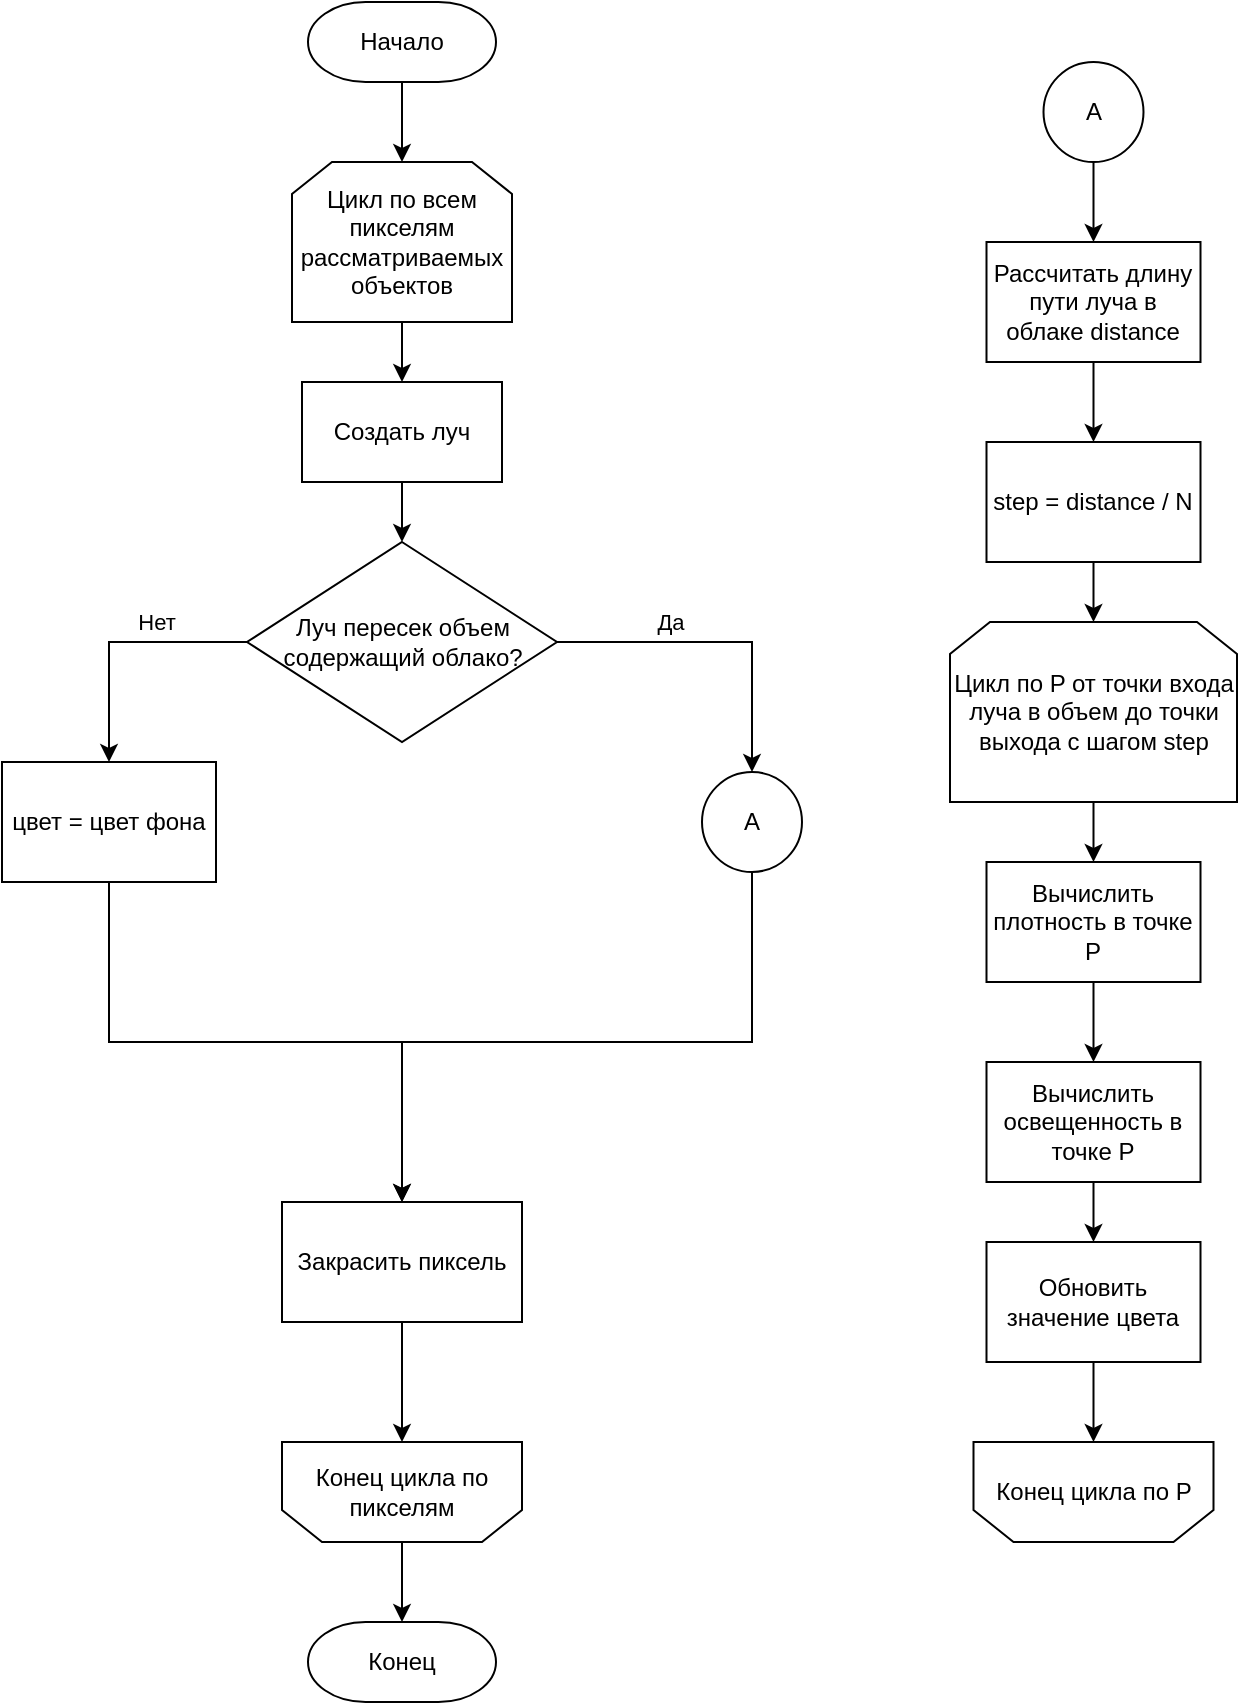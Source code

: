 <mxfile version="21.3.8" type="device">
  <diagram id="C5RBs43oDa-KdzZeNtuy" name="Page-1">
    <mxGraphModel dx="1750" dy="897" grid="1" gridSize="10" guides="1" tooltips="1" connect="1" arrows="1" fold="1" page="1" pageScale="1" pageWidth="827" pageHeight="1169" math="0" shadow="0">
      <root>
        <mxCell id="WIyWlLk6GJQsqaUBKTNV-0" />
        <mxCell id="WIyWlLk6GJQsqaUBKTNV-1" parent="WIyWlLk6GJQsqaUBKTNV-0" />
        <mxCell id="BoGp_Ut8SjF_vv2t9EV7-5" style="edgeStyle=orthogonalEdgeStyle;rounded=0;orthogonalLoop=1;jettySize=auto;html=1;exitX=0.5;exitY=1;exitDx=0;exitDy=0;exitPerimeter=0;entryX=0.5;entryY=0;entryDx=0;entryDy=0;" edge="1" parent="WIyWlLk6GJQsqaUBKTNV-1" source="BoGp_Ut8SjF_vv2t9EV7-0">
          <mxGeometry relative="1" as="geometry">
            <mxPoint x="240" y="120" as="targetPoint" />
          </mxGeometry>
        </mxCell>
        <mxCell id="BoGp_Ut8SjF_vv2t9EV7-0" value="Начало" style="strokeWidth=1;html=1;shape=mxgraph.flowchart.terminator;whiteSpace=wrap;" vertex="1" parent="WIyWlLk6GJQsqaUBKTNV-1">
          <mxGeometry x="193" y="40" width="94" height="40" as="geometry" />
        </mxCell>
        <mxCell id="BoGp_Ut8SjF_vv2t9EV7-20" style="edgeStyle=orthogonalEdgeStyle;rounded=0;orthogonalLoop=1;jettySize=auto;html=1;exitX=0.5;exitY=1;exitDx=0;exitDy=0;entryX=0.5;entryY=0;entryDx=0;entryDy=0;" edge="1" parent="WIyWlLk6GJQsqaUBKTNV-1" source="BoGp_Ut8SjF_vv2t9EV7-18" target="BoGp_Ut8SjF_vv2t9EV7-19">
          <mxGeometry relative="1" as="geometry" />
        </mxCell>
        <mxCell id="BoGp_Ut8SjF_vv2t9EV7-18" value="Цикл по всем пикселям рассматриваемых объектов" style="shape=loopLimit;whiteSpace=wrap;html=1;" vertex="1" parent="WIyWlLk6GJQsqaUBKTNV-1">
          <mxGeometry x="185" y="120" width="110" height="80" as="geometry" />
        </mxCell>
        <mxCell id="BoGp_Ut8SjF_vv2t9EV7-22" style="edgeStyle=orthogonalEdgeStyle;rounded=0;orthogonalLoop=1;jettySize=auto;html=1;exitX=0.5;exitY=1;exitDx=0;exitDy=0;entryX=0.5;entryY=0;entryDx=0;entryDy=0;" edge="1" parent="WIyWlLk6GJQsqaUBKTNV-1" source="BoGp_Ut8SjF_vv2t9EV7-19" target="BoGp_Ut8SjF_vv2t9EV7-21">
          <mxGeometry relative="1" as="geometry" />
        </mxCell>
        <mxCell id="BoGp_Ut8SjF_vv2t9EV7-19" value="Создать луч" style="rounded=0;whiteSpace=wrap;html=1;" vertex="1" parent="WIyWlLk6GJQsqaUBKTNV-1">
          <mxGeometry x="190" y="230" width="100" height="50" as="geometry" />
        </mxCell>
        <mxCell id="BoGp_Ut8SjF_vv2t9EV7-24" style="edgeStyle=orthogonalEdgeStyle;rounded=0;orthogonalLoop=1;jettySize=auto;html=1;exitX=0;exitY=0.5;exitDx=0;exitDy=0;" edge="1" parent="WIyWlLk6GJQsqaUBKTNV-1" source="BoGp_Ut8SjF_vv2t9EV7-21" target="BoGp_Ut8SjF_vv2t9EV7-23">
          <mxGeometry relative="1" as="geometry" />
        </mxCell>
        <mxCell id="BoGp_Ut8SjF_vv2t9EV7-25" value="Нет" style="edgeLabel;html=1;align=center;verticalAlign=middle;resizable=0;points=[];" vertex="1" connectable="0" parent="BoGp_Ut8SjF_vv2t9EV7-24">
          <mxGeometry x="-0.188" y="2" relative="1" as="geometry">
            <mxPoint x="7" y="-12" as="offset" />
          </mxGeometry>
        </mxCell>
        <mxCell id="BoGp_Ut8SjF_vv2t9EV7-28" style="edgeStyle=orthogonalEdgeStyle;rounded=0;orthogonalLoop=1;jettySize=auto;html=1;exitX=1;exitY=0.5;exitDx=0;exitDy=0;entryX=0.5;entryY=0;entryDx=0;entryDy=0;entryPerimeter=0;" edge="1" parent="WIyWlLk6GJQsqaUBKTNV-1" source="BoGp_Ut8SjF_vv2t9EV7-21" target="BoGp_Ut8SjF_vv2t9EV7-67">
          <mxGeometry relative="1" as="geometry">
            <mxPoint x="420" y="370" as="targetPoint" />
          </mxGeometry>
        </mxCell>
        <mxCell id="BoGp_Ut8SjF_vv2t9EV7-29" value="&lt;div&gt;Да&lt;/div&gt;" style="edgeLabel;html=1;align=center;verticalAlign=middle;resizable=0;points=[];" vertex="1" connectable="0" parent="BoGp_Ut8SjF_vv2t9EV7-28">
          <mxGeometry x="-0.055" y="2" relative="1" as="geometry">
            <mxPoint x="-21" y="-8" as="offset" />
          </mxGeometry>
        </mxCell>
        <mxCell id="BoGp_Ut8SjF_vv2t9EV7-21" value="Луч пересек объем содержащий облако?" style="rhombus;whiteSpace=wrap;html=1;" vertex="1" parent="WIyWlLk6GJQsqaUBKTNV-1">
          <mxGeometry x="162.5" y="310" width="155" height="100" as="geometry" />
        </mxCell>
        <mxCell id="BoGp_Ut8SjF_vv2t9EV7-64" style="edgeStyle=orthogonalEdgeStyle;rounded=0;orthogonalLoop=1;jettySize=auto;html=1;exitX=0.5;exitY=1;exitDx=0;exitDy=0;entryX=0.5;entryY=0;entryDx=0;entryDy=0;" edge="1" parent="WIyWlLk6GJQsqaUBKTNV-1" source="BoGp_Ut8SjF_vv2t9EV7-23" target="BoGp_Ut8SjF_vv2t9EV7-57">
          <mxGeometry relative="1" as="geometry" />
        </mxCell>
        <mxCell id="BoGp_Ut8SjF_vv2t9EV7-23" value="цвет = цвет фона" style="rounded=0;whiteSpace=wrap;html=1;" vertex="1" parent="WIyWlLk6GJQsqaUBKTNV-1">
          <mxGeometry x="40" y="420" width="107" height="60" as="geometry" />
        </mxCell>
        <mxCell id="BoGp_Ut8SjF_vv2t9EV7-36" style="edgeStyle=orthogonalEdgeStyle;rounded=0;orthogonalLoop=1;jettySize=auto;html=1;exitX=0.5;exitY=1;exitDx=0;exitDy=0;entryX=0.5;entryY=0;entryDx=0;entryDy=0;" edge="1" parent="WIyWlLk6GJQsqaUBKTNV-1" source="BoGp_Ut8SjF_vv2t9EV7-34" target="BoGp_Ut8SjF_vv2t9EV7-35">
          <mxGeometry relative="1" as="geometry" />
        </mxCell>
        <mxCell id="BoGp_Ut8SjF_vv2t9EV7-34" value="Рассчитать длину пути луча в облаке distance" style="rounded=0;whiteSpace=wrap;html=1;" vertex="1" parent="WIyWlLk6GJQsqaUBKTNV-1">
          <mxGeometry x="532.25" y="160" width="107" height="60" as="geometry" />
        </mxCell>
        <mxCell id="BoGp_Ut8SjF_vv2t9EV7-38" style="edgeStyle=orthogonalEdgeStyle;rounded=0;orthogonalLoop=1;jettySize=auto;html=1;exitX=0.5;exitY=1;exitDx=0;exitDy=0;entryX=0.5;entryY=0;entryDx=0;entryDy=0;" edge="1" parent="WIyWlLk6GJQsqaUBKTNV-1" source="BoGp_Ut8SjF_vv2t9EV7-35" target="BoGp_Ut8SjF_vv2t9EV7-37">
          <mxGeometry relative="1" as="geometry" />
        </mxCell>
        <mxCell id="BoGp_Ut8SjF_vv2t9EV7-35" value="step = distance / N" style="rounded=0;whiteSpace=wrap;html=1;" vertex="1" parent="WIyWlLk6GJQsqaUBKTNV-1">
          <mxGeometry x="532.25" y="260" width="107" height="60" as="geometry" />
        </mxCell>
        <mxCell id="BoGp_Ut8SjF_vv2t9EV7-41" style="edgeStyle=orthogonalEdgeStyle;rounded=0;orthogonalLoop=1;jettySize=auto;html=1;exitX=0.5;exitY=1;exitDx=0;exitDy=0;entryX=0.5;entryY=0;entryDx=0;entryDy=0;" edge="1" parent="WIyWlLk6GJQsqaUBKTNV-1" source="BoGp_Ut8SjF_vv2t9EV7-37" target="BoGp_Ut8SjF_vv2t9EV7-40">
          <mxGeometry relative="1" as="geometry" />
        </mxCell>
        <mxCell id="BoGp_Ut8SjF_vv2t9EV7-37" value="Цикл по P от точки входа луча в объем до точки выхода с шагом step" style="shape=loopLimit;whiteSpace=wrap;html=1;" vertex="1" parent="WIyWlLk6GJQsqaUBKTNV-1">
          <mxGeometry x="514" y="350" width="143.5" height="90" as="geometry" />
        </mxCell>
        <mxCell id="BoGp_Ut8SjF_vv2t9EV7-44" style="edgeStyle=orthogonalEdgeStyle;rounded=0;orthogonalLoop=1;jettySize=auto;html=1;exitX=0.5;exitY=1;exitDx=0;exitDy=0;entryX=0.5;entryY=0;entryDx=0;entryDy=0;" edge="1" parent="WIyWlLk6GJQsqaUBKTNV-1" source="BoGp_Ut8SjF_vv2t9EV7-40" target="BoGp_Ut8SjF_vv2t9EV7-43">
          <mxGeometry relative="1" as="geometry" />
        </mxCell>
        <mxCell id="BoGp_Ut8SjF_vv2t9EV7-40" value="Вычислить плотность в точке P" style="rounded=0;whiteSpace=wrap;html=1;" vertex="1" parent="WIyWlLk6GJQsqaUBKTNV-1">
          <mxGeometry x="532.25" y="470" width="107" height="60" as="geometry" />
        </mxCell>
        <mxCell id="BoGp_Ut8SjF_vv2t9EV7-47" style="edgeStyle=orthogonalEdgeStyle;rounded=0;orthogonalLoop=1;jettySize=auto;html=1;exitX=0.5;exitY=1;exitDx=0;exitDy=0;entryX=0.5;entryY=0;entryDx=0;entryDy=0;" edge="1" parent="WIyWlLk6GJQsqaUBKTNV-1" source="BoGp_Ut8SjF_vv2t9EV7-43" target="BoGp_Ut8SjF_vv2t9EV7-46">
          <mxGeometry relative="1" as="geometry" />
        </mxCell>
        <mxCell id="BoGp_Ut8SjF_vv2t9EV7-43" value="Вычислить освещенность в точке P" style="rounded=0;whiteSpace=wrap;html=1;" vertex="1" parent="WIyWlLk6GJQsqaUBKTNV-1">
          <mxGeometry x="532.25" y="570" width="107" height="60" as="geometry" />
        </mxCell>
        <mxCell id="BoGp_Ut8SjF_vv2t9EV7-56" style="edgeStyle=orthogonalEdgeStyle;rounded=0;orthogonalLoop=1;jettySize=auto;html=1;exitX=0.5;exitY=1;exitDx=0;exitDy=0;entryX=0.5;entryY=0;entryDx=0;entryDy=0;" edge="1" parent="WIyWlLk6GJQsqaUBKTNV-1" source="BoGp_Ut8SjF_vv2t9EV7-46" target="BoGp_Ut8SjF_vv2t9EV7-55">
          <mxGeometry relative="1" as="geometry">
            <mxPoint x="585.75" y="760" as="targetPoint" />
          </mxGeometry>
        </mxCell>
        <mxCell id="BoGp_Ut8SjF_vv2t9EV7-46" value="Обновить значение цвета" style="rounded=0;whiteSpace=wrap;html=1;" vertex="1" parent="WIyWlLk6GJQsqaUBKTNV-1">
          <mxGeometry x="532.25" y="660" width="107" height="60" as="geometry" />
        </mxCell>
        <mxCell id="BoGp_Ut8SjF_vv2t9EV7-55" value="Конец цикла по P" style="shape=loopLimit;whiteSpace=wrap;html=1;flipV=1;" vertex="1" parent="WIyWlLk6GJQsqaUBKTNV-1">
          <mxGeometry x="525.75" y="760" width="120" height="50" as="geometry" />
        </mxCell>
        <mxCell id="BoGp_Ut8SjF_vv2t9EV7-61" style="edgeStyle=orthogonalEdgeStyle;rounded=0;orthogonalLoop=1;jettySize=auto;html=1;exitX=0.5;exitY=1;exitDx=0;exitDy=0;entryX=0.5;entryY=0;entryDx=0;entryDy=0;" edge="1" parent="WIyWlLk6GJQsqaUBKTNV-1" source="BoGp_Ut8SjF_vv2t9EV7-57" target="BoGp_Ut8SjF_vv2t9EV7-60">
          <mxGeometry relative="1" as="geometry" />
        </mxCell>
        <mxCell id="BoGp_Ut8SjF_vv2t9EV7-57" value="Закрасить пиксель" style="rounded=0;whiteSpace=wrap;html=1;" vertex="1" parent="WIyWlLk6GJQsqaUBKTNV-1">
          <mxGeometry x="180" y="640" width="120" height="60" as="geometry" />
        </mxCell>
        <mxCell id="BoGp_Ut8SjF_vv2t9EV7-63" style="edgeStyle=orthogonalEdgeStyle;rounded=0;orthogonalLoop=1;jettySize=auto;html=1;exitX=0.5;exitY=1;exitDx=0;exitDy=0;entryX=0.5;entryY=0;entryDx=0;entryDy=0;entryPerimeter=0;" edge="1" parent="WIyWlLk6GJQsqaUBKTNV-1" source="BoGp_Ut8SjF_vv2t9EV7-60" target="BoGp_Ut8SjF_vv2t9EV7-62">
          <mxGeometry relative="1" as="geometry" />
        </mxCell>
        <mxCell id="BoGp_Ut8SjF_vv2t9EV7-60" value="Конец цикла по пикселям" style="shape=loopLimit;whiteSpace=wrap;html=1;flipV=1;" vertex="1" parent="WIyWlLk6GJQsqaUBKTNV-1">
          <mxGeometry x="180" y="760" width="120" height="50" as="geometry" />
        </mxCell>
        <mxCell id="BoGp_Ut8SjF_vv2t9EV7-62" value="Конец" style="strokeWidth=1;html=1;shape=mxgraph.flowchart.terminator;whiteSpace=wrap;" vertex="1" parent="WIyWlLk6GJQsqaUBKTNV-1">
          <mxGeometry x="193" y="850" width="94" height="40" as="geometry" />
        </mxCell>
        <mxCell id="BoGp_Ut8SjF_vv2t9EV7-68" style="edgeStyle=orthogonalEdgeStyle;rounded=0;orthogonalLoop=1;jettySize=auto;html=1;exitX=0.5;exitY=1;exitDx=0;exitDy=0;exitPerimeter=0;entryX=0.5;entryY=0;entryDx=0;entryDy=0;" edge="1" parent="WIyWlLk6GJQsqaUBKTNV-1" source="BoGp_Ut8SjF_vv2t9EV7-67" target="BoGp_Ut8SjF_vv2t9EV7-57">
          <mxGeometry relative="1" as="geometry">
            <Array as="points">
              <mxPoint x="415" y="560" />
              <mxPoint x="240" y="560" />
            </Array>
          </mxGeometry>
        </mxCell>
        <mxCell id="BoGp_Ut8SjF_vv2t9EV7-67" value="А" style="strokeWidth=1;html=1;shape=mxgraph.flowchart.start_2;whiteSpace=wrap;" vertex="1" parent="WIyWlLk6GJQsqaUBKTNV-1">
          <mxGeometry x="390" y="425" width="50" height="50" as="geometry" />
        </mxCell>
        <mxCell id="BoGp_Ut8SjF_vv2t9EV7-70" style="edgeStyle=orthogonalEdgeStyle;rounded=0;orthogonalLoop=1;jettySize=auto;html=1;exitX=0.5;exitY=1;exitDx=0;exitDy=0;exitPerimeter=0;entryX=0.5;entryY=0;entryDx=0;entryDy=0;" edge="1" parent="WIyWlLk6GJQsqaUBKTNV-1" source="BoGp_Ut8SjF_vv2t9EV7-69" target="BoGp_Ut8SjF_vv2t9EV7-34">
          <mxGeometry relative="1" as="geometry" />
        </mxCell>
        <mxCell id="BoGp_Ut8SjF_vv2t9EV7-69" value="А" style="strokeWidth=1;html=1;shape=mxgraph.flowchart.start_2;whiteSpace=wrap;" vertex="1" parent="WIyWlLk6GJQsqaUBKTNV-1">
          <mxGeometry x="560.75" y="70" width="50" height="50" as="geometry" />
        </mxCell>
      </root>
    </mxGraphModel>
  </diagram>
</mxfile>
